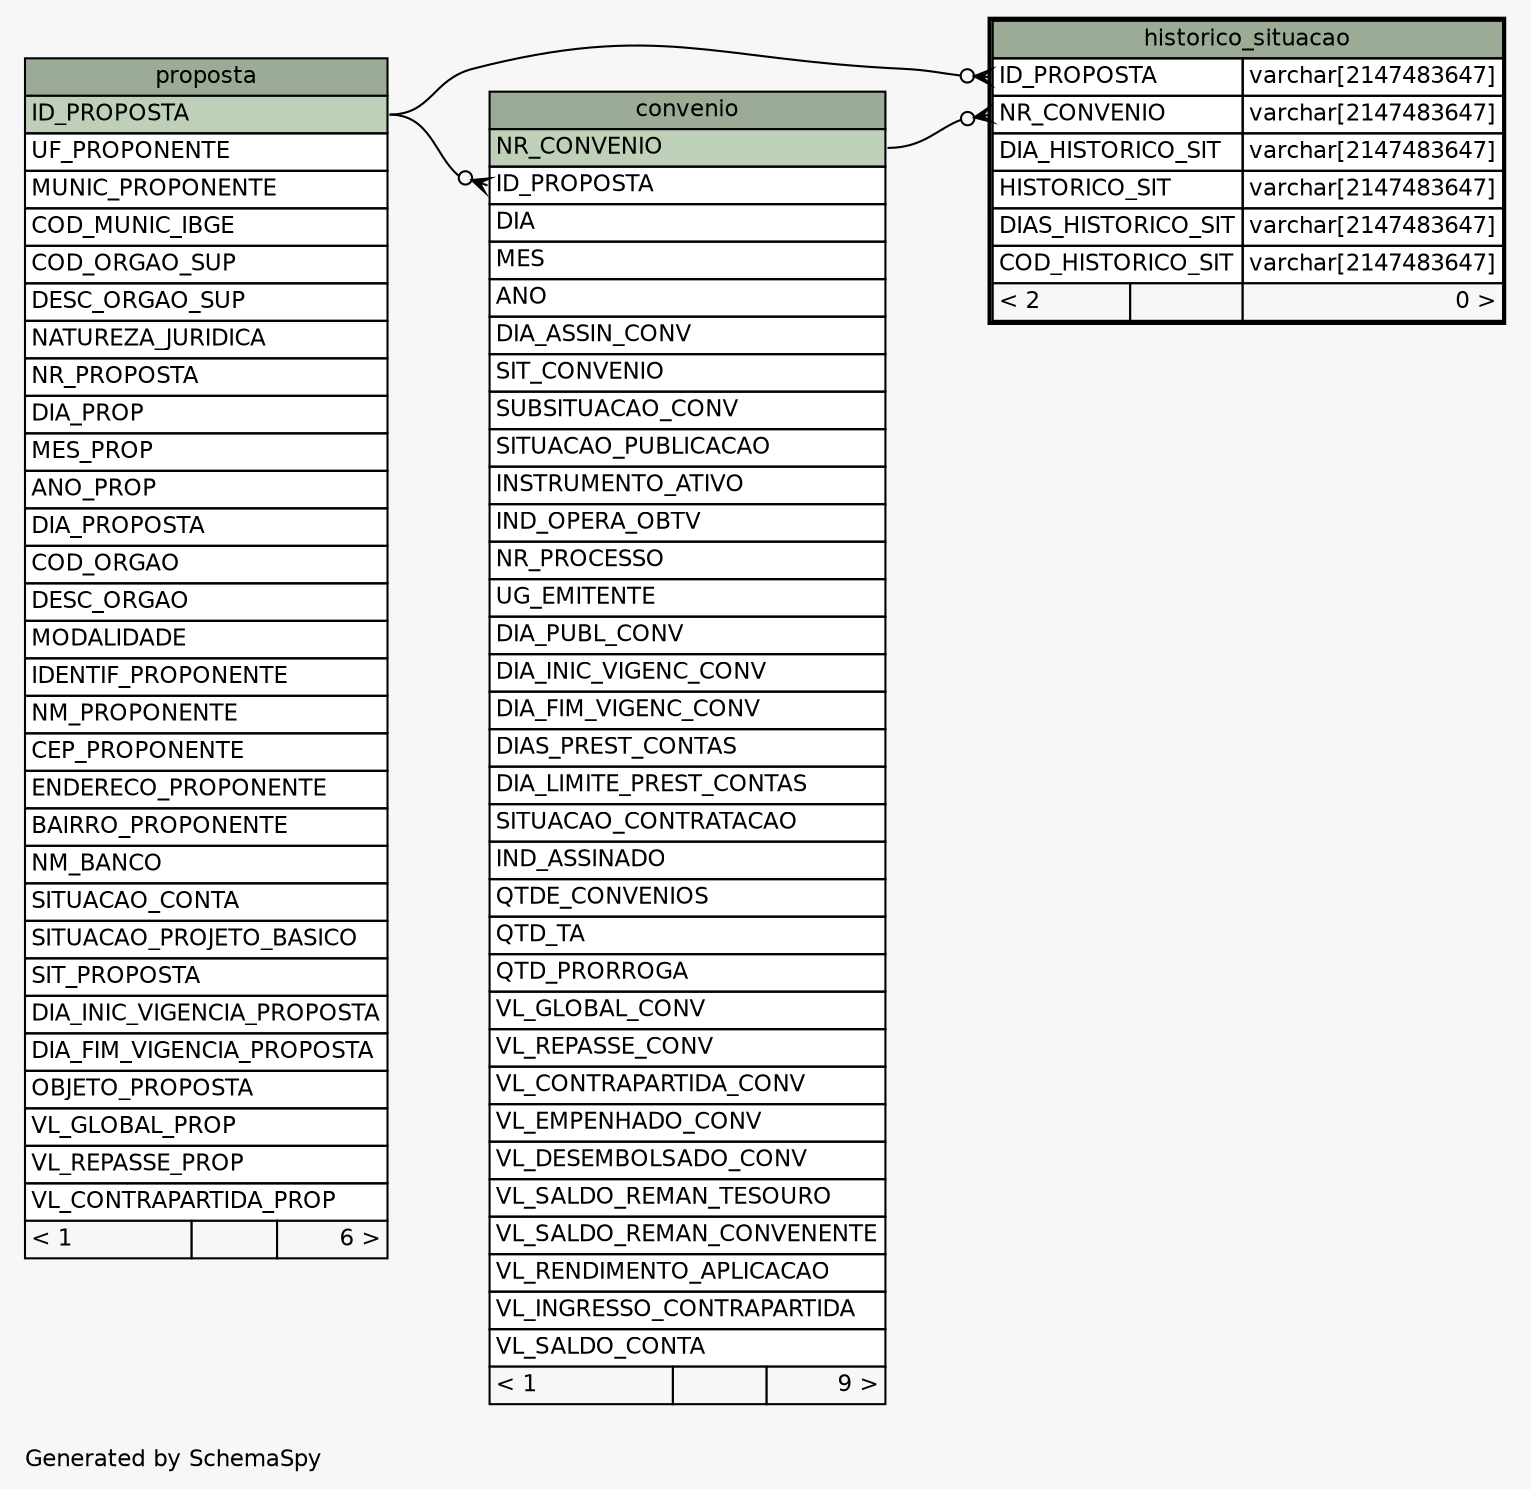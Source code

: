 // dot 2.38.0 on Windows 10 10.0
// SchemaSpy rev 590
digraph "oneDegreeRelationshipsDiagram" {
  graph [
    rankdir="RL"
    bgcolor="#f7f7f7"
    label="\nGenerated by SchemaSpy"
    labeljust="l"
    nodesep="0.18"
    ranksep="0.46"
    fontname="Helvetica"
    fontsize="11"
  ];
  node [
    fontname="Helvetica"
    fontsize="11"
    shape="plaintext"
  ];
  edge [
    arrowsize="0.8"
  ];
  "convenio":"ID_PROPOSTA":w -> "proposta":"ID_PROPOSTA":e [arrowhead=none dir=back arrowtail=crowodot];
  "historico_situacao":"ID_PROPOSTA":w -> "proposta":"ID_PROPOSTA":e [arrowhead=none dir=back arrowtail=crowodot];
  "historico_situacao":"NR_CONVENIO":w -> "convenio":"NR_CONVENIO":e [arrowhead=none dir=back arrowtail=crowodot];
  "convenio" [
    label=<
    <TABLE BORDER="0" CELLBORDER="1" CELLSPACING="0" BGCOLOR="#ffffff">
      <TR><TD COLSPAN="3" BGCOLOR="#9bab96" ALIGN="CENTER">convenio</TD></TR>
      <TR><TD PORT="NR_CONVENIO" COLSPAN="3" BGCOLOR="#bed1b8" ALIGN="LEFT">NR_CONVENIO</TD></TR>
      <TR><TD PORT="ID_PROPOSTA" COLSPAN="3" ALIGN="LEFT">ID_PROPOSTA</TD></TR>
      <TR><TD PORT="DIA" COLSPAN="3" ALIGN="LEFT">DIA</TD></TR>
      <TR><TD PORT="MES" COLSPAN="3" ALIGN="LEFT">MES</TD></TR>
      <TR><TD PORT="ANO" COLSPAN="3" ALIGN="LEFT">ANO</TD></TR>
      <TR><TD PORT="DIA_ASSIN_CONV" COLSPAN="3" ALIGN="LEFT">DIA_ASSIN_CONV</TD></TR>
      <TR><TD PORT="SIT_CONVENIO" COLSPAN="3" ALIGN="LEFT">SIT_CONVENIO</TD></TR>
      <TR><TD PORT="SUBSITUACAO_CONV" COLSPAN="3" ALIGN="LEFT">SUBSITUACAO_CONV</TD></TR>
      <TR><TD PORT="SITUACAO_PUBLICACAO" COLSPAN="3" ALIGN="LEFT">SITUACAO_PUBLICACAO</TD></TR>
      <TR><TD PORT="INSTRUMENTO_ATIVO" COLSPAN="3" ALIGN="LEFT">INSTRUMENTO_ATIVO</TD></TR>
      <TR><TD PORT="IND_OPERA_OBTV" COLSPAN="3" ALIGN="LEFT">IND_OPERA_OBTV</TD></TR>
      <TR><TD PORT="NR_PROCESSO" COLSPAN="3" ALIGN="LEFT">NR_PROCESSO</TD></TR>
      <TR><TD PORT="UG_EMITENTE" COLSPAN="3" ALIGN="LEFT">UG_EMITENTE</TD></TR>
      <TR><TD PORT="DIA_PUBL_CONV" COLSPAN="3" ALIGN="LEFT">DIA_PUBL_CONV</TD></TR>
      <TR><TD PORT="DIA_INIC_VIGENC_CONV" COLSPAN="3" ALIGN="LEFT">DIA_INIC_VIGENC_CONV</TD></TR>
      <TR><TD PORT="DIA_FIM_VIGENC_CONV" COLSPAN="3" ALIGN="LEFT">DIA_FIM_VIGENC_CONV</TD></TR>
      <TR><TD PORT="DIAS_PREST_CONTAS" COLSPAN="3" ALIGN="LEFT">DIAS_PREST_CONTAS</TD></TR>
      <TR><TD PORT="DIA_LIMITE_PREST_CONTAS" COLSPAN="3" ALIGN="LEFT">DIA_LIMITE_PREST_CONTAS</TD></TR>
      <TR><TD PORT="SITUACAO_CONTRATACAO" COLSPAN="3" ALIGN="LEFT">SITUACAO_CONTRATACAO</TD></TR>
      <TR><TD PORT="IND_ASSINADO" COLSPAN="3" ALIGN="LEFT">IND_ASSINADO</TD></TR>
      <TR><TD PORT="QTDE_CONVENIOS" COLSPAN="3" ALIGN="LEFT">QTDE_CONVENIOS</TD></TR>
      <TR><TD PORT="QTD_TA" COLSPAN="3" ALIGN="LEFT">QTD_TA</TD></TR>
      <TR><TD PORT="QTD_PRORROGA" COLSPAN="3" ALIGN="LEFT">QTD_PRORROGA</TD></TR>
      <TR><TD PORT="VL_GLOBAL_CONV" COLSPAN="3" ALIGN="LEFT">VL_GLOBAL_CONV</TD></TR>
      <TR><TD PORT="VL_REPASSE_CONV" COLSPAN="3" ALIGN="LEFT">VL_REPASSE_CONV</TD></TR>
      <TR><TD PORT="VL_CONTRAPARTIDA_CONV" COLSPAN="3" ALIGN="LEFT">VL_CONTRAPARTIDA_CONV</TD></TR>
      <TR><TD PORT="VL_EMPENHADO_CONV" COLSPAN="3" ALIGN="LEFT">VL_EMPENHADO_CONV</TD></TR>
      <TR><TD PORT="VL_DESEMBOLSADO_CONV" COLSPAN="3" ALIGN="LEFT">VL_DESEMBOLSADO_CONV</TD></TR>
      <TR><TD PORT="VL_SALDO_REMAN_TESOURO" COLSPAN="3" ALIGN="LEFT">VL_SALDO_REMAN_TESOURO</TD></TR>
      <TR><TD PORT="VL_SALDO_REMAN_CONVENENTE" COLSPAN="3" ALIGN="LEFT">VL_SALDO_REMAN_CONVENENTE</TD></TR>
      <TR><TD PORT="VL_RENDIMENTO_APLICACAO" COLSPAN="3" ALIGN="LEFT">VL_RENDIMENTO_APLICACAO</TD></TR>
      <TR><TD PORT="VL_INGRESSO_CONTRAPARTIDA" COLSPAN="3" ALIGN="LEFT">VL_INGRESSO_CONTRAPARTIDA</TD></TR>
      <TR><TD PORT="VL_SALDO_CONTA" COLSPAN="3" ALIGN="LEFT">VL_SALDO_CONTA</TD></TR>
      <TR><TD ALIGN="LEFT" BGCOLOR="#f7f7f7">&lt; 1</TD><TD ALIGN="RIGHT" BGCOLOR="#f7f7f7">  </TD><TD ALIGN="RIGHT" BGCOLOR="#f7f7f7">9 &gt;</TD></TR>
    </TABLE>>
    URL="convenio.html"
    tooltip="convenio"
  ];
  "historico_situacao" [
    label=<
    <TABLE BORDER="2" CELLBORDER="1" CELLSPACING="0" BGCOLOR="#ffffff">
      <TR><TD COLSPAN="3" BGCOLOR="#9bab96" ALIGN="CENTER">historico_situacao</TD></TR>
      <TR><TD PORT="ID_PROPOSTA" COLSPAN="2" ALIGN="LEFT">ID_PROPOSTA</TD><TD PORT="ID_PROPOSTA.type" ALIGN="LEFT">varchar[2147483647]</TD></TR>
      <TR><TD PORT="NR_CONVENIO" COLSPAN="2" ALIGN="LEFT">NR_CONVENIO</TD><TD PORT="NR_CONVENIO.type" ALIGN="LEFT">varchar[2147483647]</TD></TR>
      <TR><TD PORT="DIA_HISTORICO_SIT" COLSPAN="2" ALIGN="LEFT">DIA_HISTORICO_SIT</TD><TD PORT="DIA_HISTORICO_SIT.type" ALIGN="LEFT">varchar[2147483647]</TD></TR>
      <TR><TD PORT="HISTORICO_SIT" COLSPAN="2" ALIGN="LEFT">HISTORICO_SIT</TD><TD PORT="HISTORICO_SIT.type" ALIGN="LEFT">varchar[2147483647]</TD></TR>
      <TR><TD PORT="DIAS_HISTORICO_SIT" COLSPAN="2" ALIGN="LEFT">DIAS_HISTORICO_SIT</TD><TD PORT="DIAS_HISTORICO_SIT.type" ALIGN="LEFT">varchar[2147483647]</TD></TR>
      <TR><TD PORT="COD_HISTORICO_SIT" COLSPAN="2" ALIGN="LEFT">COD_HISTORICO_SIT</TD><TD PORT="COD_HISTORICO_SIT.type" ALIGN="LEFT">varchar[2147483647]</TD></TR>
      <TR><TD ALIGN="LEFT" BGCOLOR="#f7f7f7">&lt; 2</TD><TD ALIGN="RIGHT" BGCOLOR="#f7f7f7">  </TD><TD ALIGN="RIGHT" BGCOLOR="#f7f7f7">0 &gt;</TD></TR>
    </TABLE>>
    URL="historico_situacao.html"
    tooltip="historico_situacao"
  ];
  "proposta" [
    label=<
    <TABLE BORDER="0" CELLBORDER="1" CELLSPACING="0" BGCOLOR="#ffffff">
      <TR><TD COLSPAN="3" BGCOLOR="#9bab96" ALIGN="CENTER">proposta</TD></TR>
      <TR><TD PORT="ID_PROPOSTA" COLSPAN="3" BGCOLOR="#bed1b8" ALIGN="LEFT">ID_PROPOSTA</TD></TR>
      <TR><TD PORT="UF_PROPONENTE" COLSPAN="3" ALIGN="LEFT">UF_PROPONENTE</TD></TR>
      <TR><TD PORT="MUNIC_PROPONENTE" COLSPAN="3" ALIGN="LEFT">MUNIC_PROPONENTE</TD></TR>
      <TR><TD PORT="COD_MUNIC_IBGE" COLSPAN="3" ALIGN="LEFT">COD_MUNIC_IBGE</TD></TR>
      <TR><TD PORT="COD_ORGAO_SUP" COLSPAN="3" ALIGN="LEFT">COD_ORGAO_SUP</TD></TR>
      <TR><TD PORT="DESC_ORGAO_SUP" COLSPAN="3" ALIGN="LEFT">DESC_ORGAO_SUP</TD></TR>
      <TR><TD PORT="NATUREZA_JURIDICA" COLSPAN="3" ALIGN="LEFT">NATUREZA_JURIDICA</TD></TR>
      <TR><TD PORT="NR_PROPOSTA" COLSPAN="3" ALIGN="LEFT">NR_PROPOSTA</TD></TR>
      <TR><TD PORT="DIA_PROP" COLSPAN="3" ALIGN="LEFT">DIA_PROP</TD></TR>
      <TR><TD PORT="MES_PROP" COLSPAN="3" ALIGN="LEFT">MES_PROP</TD></TR>
      <TR><TD PORT="ANO_PROP" COLSPAN="3" ALIGN="LEFT">ANO_PROP</TD></TR>
      <TR><TD PORT="DIA_PROPOSTA" COLSPAN="3" ALIGN="LEFT">DIA_PROPOSTA</TD></TR>
      <TR><TD PORT="COD_ORGAO" COLSPAN="3" ALIGN="LEFT">COD_ORGAO</TD></TR>
      <TR><TD PORT="DESC_ORGAO" COLSPAN="3" ALIGN="LEFT">DESC_ORGAO</TD></TR>
      <TR><TD PORT="MODALIDADE" COLSPAN="3" ALIGN="LEFT">MODALIDADE</TD></TR>
      <TR><TD PORT="IDENTIF_PROPONENTE" COLSPAN="3" ALIGN="LEFT">IDENTIF_PROPONENTE</TD></TR>
      <TR><TD PORT="NM_PROPONENTE" COLSPAN="3" ALIGN="LEFT">NM_PROPONENTE</TD></TR>
      <TR><TD PORT="CEP_PROPONENTE" COLSPAN="3" ALIGN="LEFT">CEP_PROPONENTE</TD></TR>
      <TR><TD PORT="ENDERECO_PROPONENTE" COLSPAN="3" ALIGN="LEFT">ENDERECO_PROPONENTE</TD></TR>
      <TR><TD PORT="BAIRRO_PROPONENTE" COLSPAN="3" ALIGN="LEFT">BAIRRO_PROPONENTE</TD></TR>
      <TR><TD PORT="NM_BANCO" COLSPAN="3" ALIGN="LEFT">NM_BANCO</TD></TR>
      <TR><TD PORT="SITUACAO_CONTA" COLSPAN="3" ALIGN="LEFT">SITUACAO_CONTA</TD></TR>
      <TR><TD PORT="SITUACAO_PROJETO_BASICO" COLSPAN="3" ALIGN="LEFT">SITUACAO_PROJETO_BASICO</TD></TR>
      <TR><TD PORT="SIT_PROPOSTA" COLSPAN="3" ALIGN="LEFT">SIT_PROPOSTA</TD></TR>
      <TR><TD PORT="DIA_INIC_VIGENCIA_PROPOSTA" COLSPAN="3" ALIGN="LEFT">DIA_INIC_VIGENCIA_PROPOSTA</TD></TR>
      <TR><TD PORT="DIA_FIM_VIGENCIA_PROPOSTA" COLSPAN="3" ALIGN="LEFT">DIA_FIM_VIGENCIA_PROPOSTA</TD></TR>
      <TR><TD PORT="OBJETO_PROPOSTA" COLSPAN="3" ALIGN="LEFT">OBJETO_PROPOSTA</TD></TR>
      <TR><TD PORT="VL_GLOBAL_PROP" COLSPAN="3" ALIGN="LEFT">VL_GLOBAL_PROP</TD></TR>
      <TR><TD PORT="VL_REPASSE_PROP" COLSPAN="3" ALIGN="LEFT">VL_REPASSE_PROP</TD></TR>
      <TR><TD PORT="VL_CONTRAPARTIDA_PROP" COLSPAN="3" ALIGN="LEFT">VL_CONTRAPARTIDA_PROP</TD></TR>
      <TR><TD ALIGN="LEFT" BGCOLOR="#f7f7f7">&lt; 1</TD><TD ALIGN="RIGHT" BGCOLOR="#f7f7f7">  </TD><TD ALIGN="RIGHT" BGCOLOR="#f7f7f7">6 &gt;</TD></TR>
    </TABLE>>
    URL="proposta.html"
    tooltip="proposta"
  ];
}
